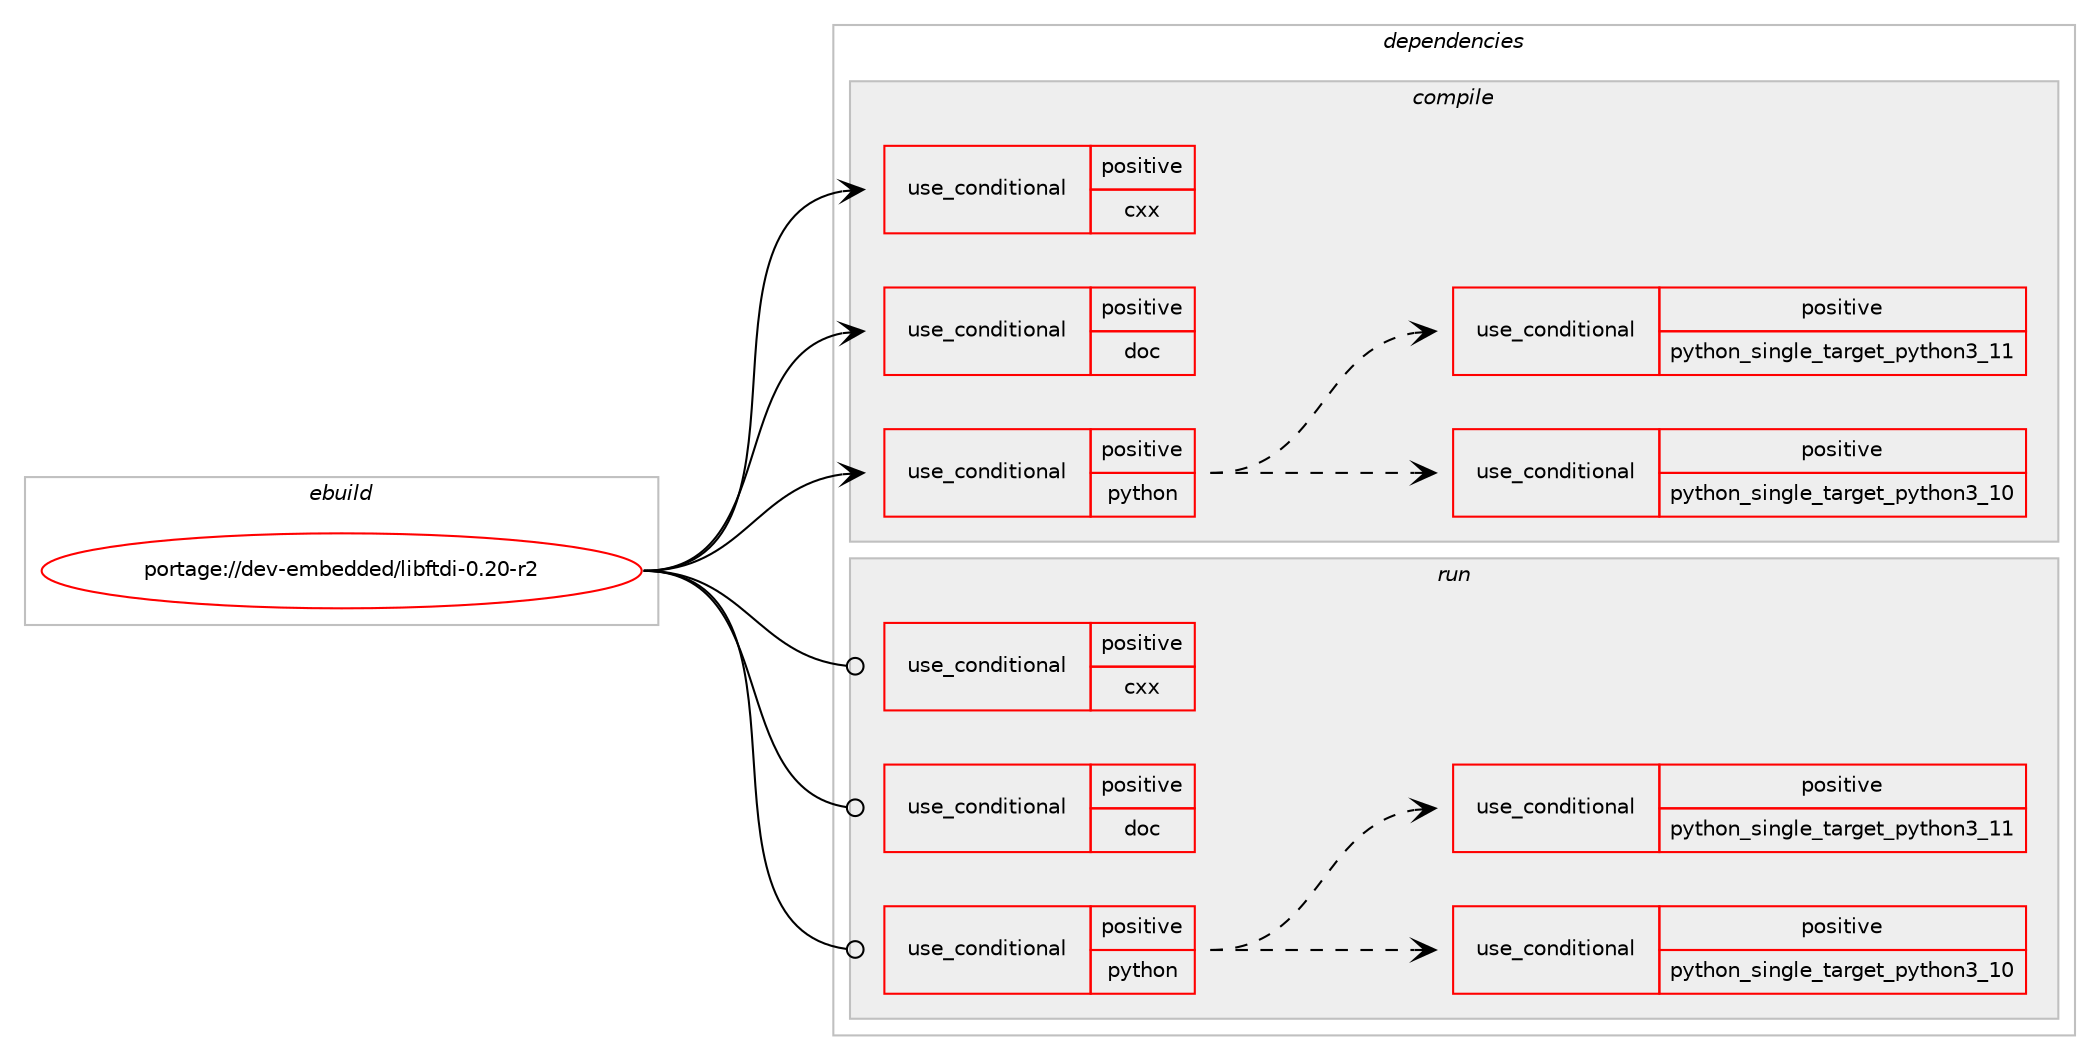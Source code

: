 digraph prolog {

# *************
# Graph options
# *************

newrank=true;
concentrate=true;
compound=true;
graph [rankdir=LR,fontname=Helvetica,fontsize=10,ranksep=1.5];#, ranksep=2.5, nodesep=0.2];
edge  [arrowhead=vee];
node  [fontname=Helvetica,fontsize=10];

# **********
# The ebuild
# **********

subgraph cluster_leftcol {
color=gray;
rank=same;
label=<<i>ebuild</i>>;
id [label="portage://dev-embedded/libftdi-0.20-r2", color=red, width=4, href="../dev-embedded/libftdi-0.20-r2.svg"];
}

# ****************
# The dependencies
# ****************

subgraph cluster_midcol {
color=gray;
label=<<i>dependencies</i>>;
subgraph cluster_compile {
fillcolor="#eeeeee";
style=filled;
label=<<i>compile</i>>;
subgraph cond18808 {
dependency33096 [label=<<TABLE BORDER="0" CELLBORDER="1" CELLSPACING="0" CELLPADDING="4"><TR><TD ROWSPAN="3" CELLPADDING="10">use_conditional</TD></TR><TR><TD>positive</TD></TR><TR><TD>cxx</TD></TR></TABLE>>, shape=none, color=red];
# *** BEGIN UNKNOWN DEPENDENCY TYPE (TODO) ***
# dependency33096 -> package_dependency(portage://dev-embedded/libftdi-0.20-r2,install,no,dev-libs,boost,none,[,,],[],[])
# *** END UNKNOWN DEPENDENCY TYPE (TODO) ***

}
id:e -> dependency33096:w [weight=20,style="solid",arrowhead="vee"];
subgraph cond18809 {
dependency33097 [label=<<TABLE BORDER="0" CELLBORDER="1" CELLSPACING="0" CELLPADDING="4"><TR><TD ROWSPAN="3" CELLPADDING="10">use_conditional</TD></TR><TR><TD>positive</TD></TR><TR><TD>doc</TD></TR></TABLE>>, shape=none, color=red];
# *** BEGIN UNKNOWN DEPENDENCY TYPE (TODO) ***
# dependency33097 -> package_dependency(portage://dev-embedded/libftdi-0.20-r2,install,weak,dev-embedded,libftdi,none,[,,],[slot(1)],[use(enable(doc),none)])
# *** END UNKNOWN DEPENDENCY TYPE (TODO) ***

}
id:e -> dependency33097:w [weight=20,style="solid",arrowhead="vee"];
subgraph cond18810 {
dependency33098 [label=<<TABLE BORDER="0" CELLBORDER="1" CELLSPACING="0" CELLPADDING="4"><TR><TD ROWSPAN="3" CELLPADDING="10">use_conditional</TD></TR><TR><TD>positive</TD></TR><TR><TD>python</TD></TR></TABLE>>, shape=none, color=red];
subgraph cond18811 {
dependency33099 [label=<<TABLE BORDER="0" CELLBORDER="1" CELLSPACING="0" CELLPADDING="4"><TR><TD ROWSPAN="3" CELLPADDING="10">use_conditional</TD></TR><TR><TD>positive</TD></TR><TR><TD>python_single_target_python3_10</TD></TR></TABLE>>, shape=none, color=red];
# *** BEGIN UNKNOWN DEPENDENCY TYPE (TODO) ***
# dependency33099 -> package_dependency(portage://dev-embedded/libftdi-0.20-r2,install,no,dev-lang,python,none,[,,],[slot(3.10)],[])
# *** END UNKNOWN DEPENDENCY TYPE (TODO) ***

}
dependency33098:e -> dependency33099:w [weight=20,style="dashed",arrowhead="vee"];
subgraph cond18812 {
dependency33100 [label=<<TABLE BORDER="0" CELLBORDER="1" CELLSPACING="0" CELLPADDING="4"><TR><TD ROWSPAN="3" CELLPADDING="10">use_conditional</TD></TR><TR><TD>positive</TD></TR><TR><TD>python_single_target_python3_11</TD></TR></TABLE>>, shape=none, color=red];
# *** BEGIN UNKNOWN DEPENDENCY TYPE (TODO) ***
# dependency33100 -> package_dependency(portage://dev-embedded/libftdi-0.20-r2,install,no,dev-lang,python,none,[,,],[slot(3.11)],[])
# *** END UNKNOWN DEPENDENCY TYPE (TODO) ***

}
dependency33098:e -> dependency33100:w [weight=20,style="dashed",arrowhead="vee"];
}
id:e -> dependency33098:w [weight=20,style="solid",arrowhead="vee"];
# *** BEGIN UNKNOWN DEPENDENCY TYPE (TODO) ***
# id -> package_dependency(portage://dev-embedded/libftdi-0.20-r2,install,no,virtual,libusb,none,[,,],[slot(0)],[])
# *** END UNKNOWN DEPENDENCY TYPE (TODO) ***

}
subgraph cluster_compileandrun {
fillcolor="#eeeeee";
style=filled;
label=<<i>compile and run</i>>;
}
subgraph cluster_run {
fillcolor="#eeeeee";
style=filled;
label=<<i>run</i>>;
subgraph cond18813 {
dependency33101 [label=<<TABLE BORDER="0" CELLBORDER="1" CELLSPACING="0" CELLPADDING="4"><TR><TD ROWSPAN="3" CELLPADDING="10">use_conditional</TD></TR><TR><TD>positive</TD></TR><TR><TD>cxx</TD></TR></TABLE>>, shape=none, color=red];
# *** BEGIN UNKNOWN DEPENDENCY TYPE (TODO) ***
# dependency33101 -> package_dependency(portage://dev-embedded/libftdi-0.20-r2,run,no,dev-libs,boost,none,[,,],[],[])
# *** END UNKNOWN DEPENDENCY TYPE (TODO) ***

}
id:e -> dependency33101:w [weight=20,style="solid",arrowhead="odot"];
subgraph cond18814 {
dependency33102 [label=<<TABLE BORDER="0" CELLBORDER="1" CELLSPACING="0" CELLPADDING="4"><TR><TD ROWSPAN="3" CELLPADDING="10">use_conditional</TD></TR><TR><TD>positive</TD></TR><TR><TD>doc</TD></TR></TABLE>>, shape=none, color=red];
# *** BEGIN UNKNOWN DEPENDENCY TYPE (TODO) ***
# dependency33102 -> package_dependency(portage://dev-embedded/libftdi-0.20-r2,run,weak,dev-embedded,libftdi,none,[,,],[slot(1)],[use(enable(doc),none)])
# *** END UNKNOWN DEPENDENCY TYPE (TODO) ***

}
id:e -> dependency33102:w [weight=20,style="solid",arrowhead="odot"];
subgraph cond18815 {
dependency33103 [label=<<TABLE BORDER="0" CELLBORDER="1" CELLSPACING="0" CELLPADDING="4"><TR><TD ROWSPAN="3" CELLPADDING="10">use_conditional</TD></TR><TR><TD>positive</TD></TR><TR><TD>python</TD></TR></TABLE>>, shape=none, color=red];
subgraph cond18816 {
dependency33104 [label=<<TABLE BORDER="0" CELLBORDER="1" CELLSPACING="0" CELLPADDING="4"><TR><TD ROWSPAN="3" CELLPADDING="10">use_conditional</TD></TR><TR><TD>positive</TD></TR><TR><TD>python_single_target_python3_10</TD></TR></TABLE>>, shape=none, color=red];
# *** BEGIN UNKNOWN DEPENDENCY TYPE (TODO) ***
# dependency33104 -> package_dependency(portage://dev-embedded/libftdi-0.20-r2,run,no,dev-lang,python,none,[,,],[slot(3.10)],[])
# *** END UNKNOWN DEPENDENCY TYPE (TODO) ***

}
dependency33103:e -> dependency33104:w [weight=20,style="dashed",arrowhead="vee"];
subgraph cond18817 {
dependency33105 [label=<<TABLE BORDER="0" CELLBORDER="1" CELLSPACING="0" CELLPADDING="4"><TR><TD ROWSPAN="3" CELLPADDING="10">use_conditional</TD></TR><TR><TD>positive</TD></TR><TR><TD>python_single_target_python3_11</TD></TR></TABLE>>, shape=none, color=red];
# *** BEGIN UNKNOWN DEPENDENCY TYPE (TODO) ***
# dependency33105 -> package_dependency(portage://dev-embedded/libftdi-0.20-r2,run,no,dev-lang,python,none,[,,],[slot(3.11)],[])
# *** END UNKNOWN DEPENDENCY TYPE (TODO) ***

}
dependency33103:e -> dependency33105:w [weight=20,style="dashed",arrowhead="vee"];
}
id:e -> dependency33103:w [weight=20,style="solid",arrowhead="odot"];
# *** BEGIN UNKNOWN DEPENDENCY TYPE (TODO) ***
# id -> package_dependency(portage://dev-embedded/libftdi-0.20-r2,run,no,virtual,libusb,none,[,,],[slot(0)],[])
# *** END UNKNOWN DEPENDENCY TYPE (TODO) ***

}
}

# **************
# The candidates
# **************

subgraph cluster_choices {
rank=same;
color=gray;
label=<<i>candidates</i>>;

}

}

